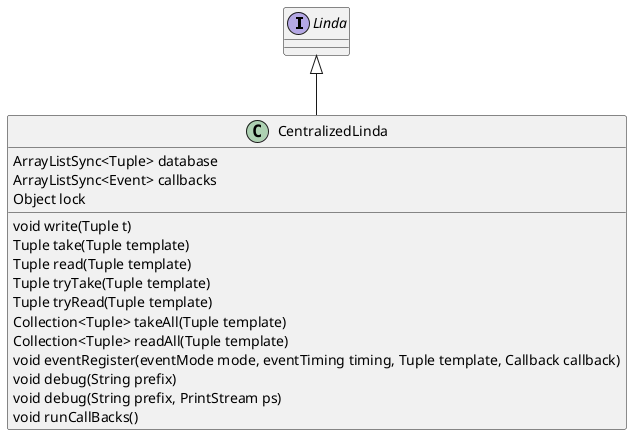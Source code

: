 @startuml fig-2
interface Linda 
class CentralizedLinda {
 ArrayListSync<Tuple> database
 ArrayListSync<Event> callbacks
 Object lock
   void write(Tuple t)
   Tuple take(Tuple template)
   Tuple read(Tuple template)
   Tuple tryTake(Tuple template)
   Tuple tryRead(Tuple template)
   Collection<Tuple> takeAll(Tuple template)
   Collection<Tuple> readAll(Tuple template)
   void eventRegister(eventMode mode, eventTiming timing, Tuple template, Callback callback)
   void debug(String prefix)
   void debug(String prefix, PrintStream ps)
   void runCallBacks()
}
Linda<|-- CentralizedLinda
@enduml